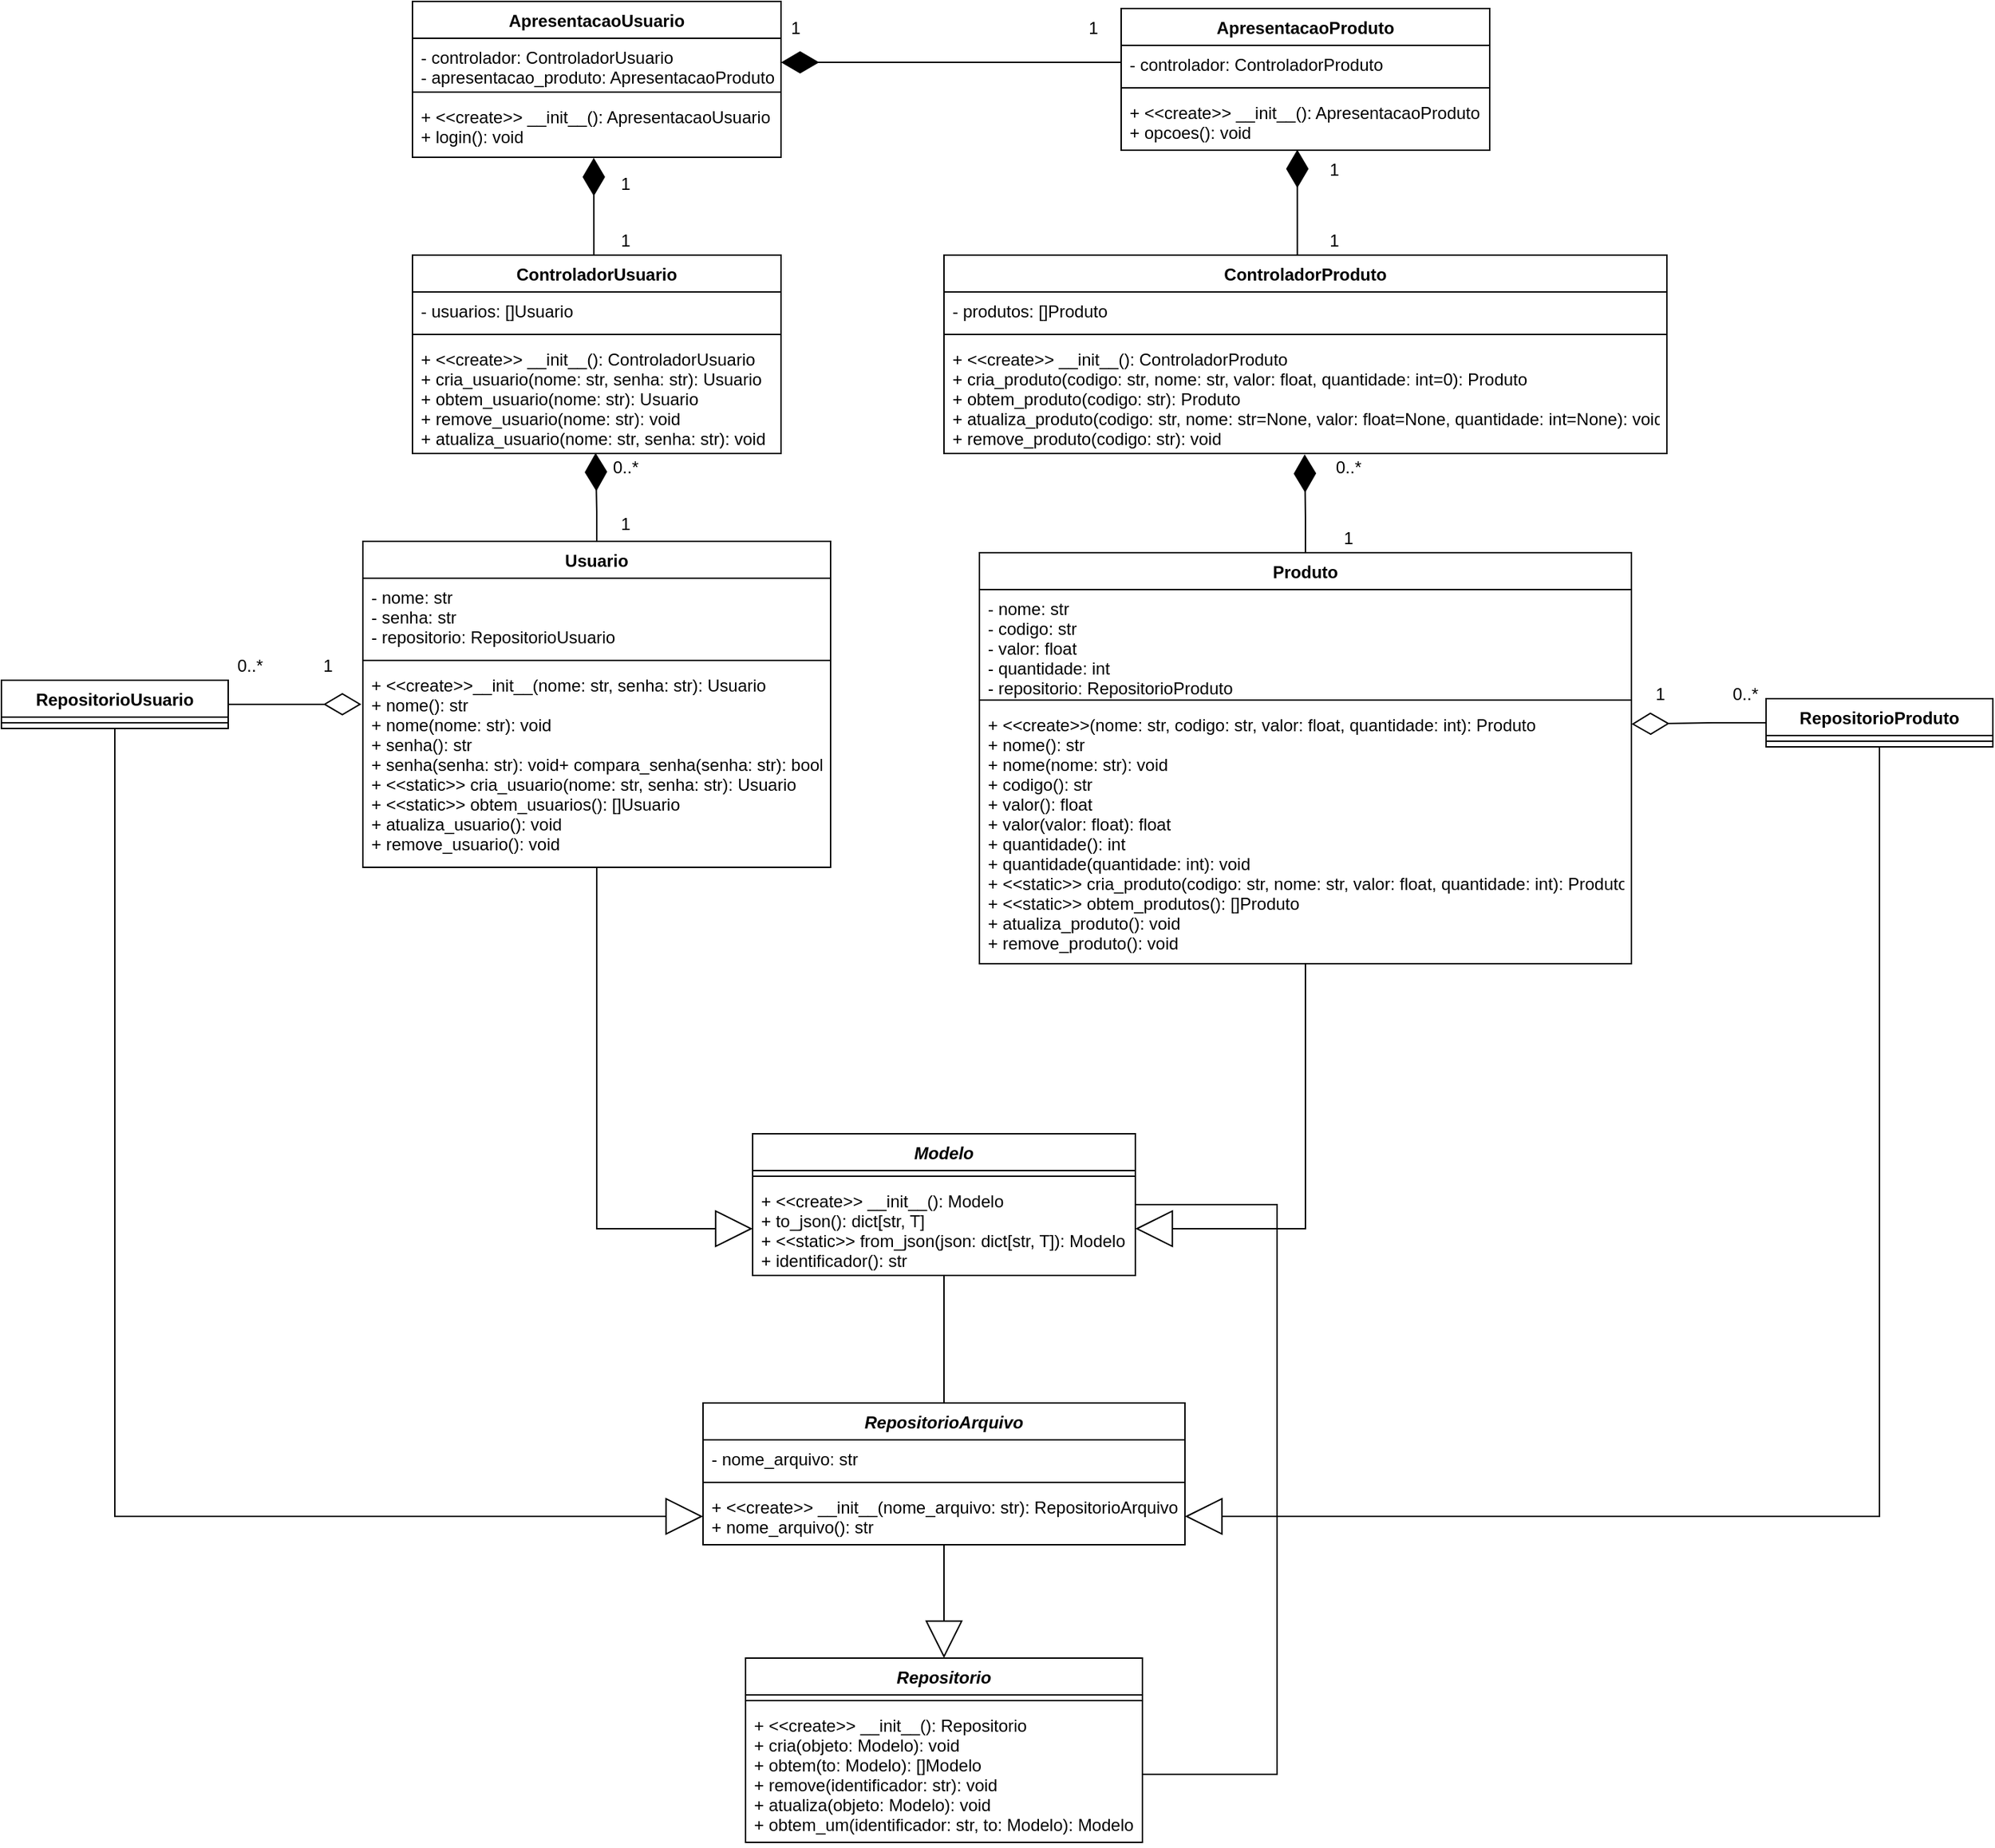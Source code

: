 <mxfile version="14.9.4" type="device"><diagram id="xESPbtG9BcrLmHbSte3v" name="Page-1"><mxGraphModel dx="2586" dy="926" grid="1" gridSize="10" guides="1" tooltips="1" connect="1" arrows="1" fold="1" page="1" pageScale="1" pageWidth="850" pageHeight="1100" math="0" shadow="0"><root><mxCell id="0"/><mxCell id="1" parent="0"/><mxCell id="spooTfYoWYVpRWsJJKMv-132" style="edgeStyle=orthogonalEdgeStyle;rounded=0;orthogonalLoop=1;jettySize=auto;html=1;entryX=0.499;entryY=1.008;entryDx=0;entryDy=0;entryPerimeter=0;startArrow=none;startFill=0;endArrow=diamondThin;endFill=1;startSize=24;endSize=24;" edge="1" parent="1" source="spooTfYoWYVpRWsJJKMv-17" target="spooTfYoWYVpRWsJJKMv-73"><mxGeometry relative="1" as="geometry"/></mxCell><mxCell id="spooTfYoWYVpRWsJJKMv-137" style="edgeStyle=orthogonalEdgeStyle;rounded=0;orthogonalLoop=1;jettySize=auto;html=1;entryX=1;entryY=0.5;entryDx=0;entryDy=0;startArrow=none;startFill=0;endArrow=block;endFill=0;startSize=24;endSize=24;" edge="1" parent="1" source="spooTfYoWYVpRWsJJKMv-17" target="spooTfYoWYVpRWsJJKMv-112"><mxGeometry relative="1" as="geometry"/></mxCell><mxCell id="spooTfYoWYVpRWsJJKMv-17" value="Produto" style="swimlane;fontStyle=1;align=center;verticalAlign=top;childLayout=stackLayout;horizontal=1;startSize=26;horizontalStack=0;resizeParent=1;resizeParentMax=0;resizeLast=0;collapsible=1;marginBottom=0;" vertex="1" parent="1"><mxGeometry x="640" y="430" width="460" height="290" as="geometry"/></mxCell><mxCell id="spooTfYoWYVpRWsJJKMv-18" value="- nome: str&#xA;- codigo: str&#xA;- valor: float&#xA;- quantidade: int&#xA;- repositorio: RepositorioProduto" style="text;strokeColor=none;fillColor=none;align=left;verticalAlign=top;spacingLeft=4;spacingRight=4;overflow=hidden;rotatable=0;points=[[0,0.5],[1,0.5]];portConstraint=eastwest;" vertex="1" parent="spooTfYoWYVpRWsJJKMv-17"><mxGeometry y="26" width="460" height="74" as="geometry"/></mxCell><mxCell id="spooTfYoWYVpRWsJJKMv-19" value="" style="line;strokeWidth=1;fillColor=none;align=left;verticalAlign=middle;spacingTop=-1;spacingLeft=3;spacingRight=3;rotatable=0;labelPosition=right;points=[];portConstraint=eastwest;" vertex="1" parent="spooTfYoWYVpRWsJJKMv-17"><mxGeometry y="100" width="460" height="8" as="geometry"/></mxCell><mxCell id="spooTfYoWYVpRWsJJKMv-20" value="+ &lt;&lt;create&gt;&gt;(nome: str, codigo: str, valor: float, quantidade: int): Produto&#xA;+ nome(): str&#xA;+ nome(nome: str): void&#xA;+ codigo(): str&#xA;+ valor(): float&#xA;+ valor(valor: float): float&#xA;+ quantidade(): int&#xA;+ quantidade(quantidade: int): void&#xA;+ &lt;&lt;static&gt;&gt; cria_produto(codigo: str, nome: str, valor: float, quantidade: int): Produto&#xA;+ &lt;&lt;static&gt;&gt; obtem_produtos(): []Produto&#xA;+ atualiza_produto(): void&#xA;+ remove_produto(): void&#xA;" style="text;strokeColor=none;fillColor=none;align=left;verticalAlign=top;spacingLeft=4;spacingRight=4;overflow=hidden;rotatable=0;points=[[0,0.5],[1,0.5]];portConstraint=eastwest;" vertex="1" parent="spooTfYoWYVpRWsJJKMv-17"><mxGeometry y="108" width="460" height="182" as="geometry"/></mxCell><mxCell id="spooTfYoWYVpRWsJJKMv-123" style="edgeStyle=orthogonalEdgeStyle;rounded=0;orthogonalLoop=1;jettySize=auto;html=1;entryX=0.497;entryY=0.995;entryDx=0;entryDy=0;entryPerimeter=0;startArrow=none;startFill=0;endArrow=diamondThin;endFill=1;startSize=24;endSize=24;" edge="1" parent="1" source="spooTfYoWYVpRWsJJKMv-21" target="spooTfYoWYVpRWsJJKMv-48"><mxGeometry relative="1" as="geometry"/></mxCell><mxCell id="spooTfYoWYVpRWsJJKMv-136" style="edgeStyle=orthogonalEdgeStyle;rounded=0;orthogonalLoop=1;jettySize=auto;html=1;entryX=0;entryY=0.5;entryDx=0;entryDy=0;startArrow=none;startFill=0;endArrow=block;endFill=0;startSize=24;endSize=24;" edge="1" parent="1" source="spooTfYoWYVpRWsJJKMv-21" target="spooTfYoWYVpRWsJJKMv-112"><mxGeometry relative="1" as="geometry"/></mxCell><mxCell id="spooTfYoWYVpRWsJJKMv-21" value="Usuario" style="swimlane;fontStyle=1;align=center;verticalAlign=top;childLayout=stackLayout;horizontal=1;startSize=26;horizontalStack=0;resizeParent=1;resizeParentMax=0;resizeLast=0;collapsible=1;marginBottom=0;" vertex="1" parent="1"><mxGeometry x="205" y="422" width="330" height="230" as="geometry"/></mxCell><mxCell id="spooTfYoWYVpRWsJJKMv-22" value="- nome: str&#xA;- senha: str&#xA;- repositorio: RepositorioUsuario" style="text;strokeColor=none;fillColor=none;align=left;verticalAlign=top;spacingLeft=4;spacingRight=4;overflow=hidden;rotatable=0;points=[[0,0.5],[1,0.5]];portConstraint=eastwest;" vertex="1" parent="spooTfYoWYVpRWsJJKMv-21"><mxGeometry y="26" width="330" height="54" as="geometry"/></mxCell><mxCell id="spooTfYoWYVpRWsJJKMv-23" value="" style="line;strokeWidth=1;fillColor=none;align=left;verticalAlign=middle;spacingTop=-1;spacingLeft=3;spacingRight=3;rotatable=0;labelPosition=right;points=[];portConstraint=eastwest;" vertex="1" parent="spooTfYoWYVpRWsJJKMv-21"><mxGeometry y="80" width="330" height="8" as="geometry"/></mxCell><mxCell id="spooTfYoWYVpRWsJJKMv-24" value="+ &lt;&lt;create&gt;&gt;__init__(nome: str, senha: str): Usuario&#xA;+ nome(): str&#xA;+ nome(nome: str): void&#xA;+ senha(): str&#xA;+ senha(senha: str): void+ compara_senha(senha: str): bool&#xA;+ &lt;&lt;static&gt;&gt; cria_usuario(nome: str, senha: str): Usuario&#xA;+ &lt;&lt;static&gt;&gt; obtem_usuarios(): []Usuario&#xA;+ atualiza_usuario(): void&#xA;+ remove_usuario(): void&#xA;" style="text;strokeColor=none;fillColor=none;align=left;verticalAlign=top;spacingLeft=4;spacingRight=4;overflow=hidden;rotatable=0;points=[[0,0.5],[1,0.5]];portConstraint=eastwest;" vertex="1" parent="spooTfYoWYVpRWsJJKMv-21"><mxGeometry y="88" width="330" height="142" as="geometry"/></mxCell><mxCell id="spooTfYoWYVpRWsJJKMv-37" value="ApresentacaoUsuario" style="swimlane;fontStyle=1;align=center;verticalAlign=top;childLayout=stackLayout;horizontal=1;startSize=26;horizontalStack=0;resizeParent=1;resizeParentMax=0;resizeLast=0;collapsible=1;marginBottom=0;" vertex="1" parent="1"><mxGeometry x="240" y="41" width="260" height="110" as="geometry"/></mxCell><mxCell id="spooTfYoWYVpRWsJJKMv-38" value="- controlador: ControladorUsuario&#xA;- apresentacao_produto: ApresentacaoProduto" style="text;strokeColor=none;fillColor=none;align=left;verticalAlign=top;spacingLeft=4;spacingRight=4;overflow=hidden;rotatable=0;points=[[0,0.5],[1,0.5]];portConstraint=eastwest;" vertex="1" parent="spooTfYoWYVpRWsJJKMv-37"><mxGeometry y="26" width="260" height="34" as="geometry"/></mxCell><mxCell id="spooTfYoWYVpRWsJJKMv-39" value="" style="line;strokeWidth=1;fillColor=none;align=left;verticalAlign=middle;spacingTop=-1;spacingLeft=3;spacingRight=3;rotatable=0;labelPosition=right;points=[];portConstraint=eastwest;" vertex="1" parent="spooTfYoWYVpRWsJJKMv-37"><mxGeometry y="60" width="260" height="8" as="geometry"/></mxCell><mxCell id="spooTfYoWYVpRWsJJKMv-40" value="+ &lt;&lt;create&gt;&gt; __init__(): ApresentacaoUsuario&#xA;+ login(): void" style="text;strokeColor=none;fillColor=none;align=left;verticalAlign=top;spacingLeft=4;spacingRight=4;overflow=hidden;rotatable=0;points=[[0,0.5],[1,0.5]];portConstraint=eastwest;" vertex="1" parent="spooTfYoWYVpRWsJJKMv-37"><mxGeometry y="68" width="260" height="42" as="geometry"/></mxCell><mxCell id="spooTfYoWYVpRWsJJKMv-120" style="edgeStyle=orthogonalEdgeStyle;rounded=0;orthogonalLoop=1;jettySize=auto;html=1;entryX=0.492;entryY=1.01;entryDx=0;entryDy=0;entryPerimeter=0;startArrow=none;startFill=0;endArrow=diamondThin;endFill=1;startSize=24;endSize=24;" edge="1" parent="1" source="spooTfYoWYVpRWsJJKMv-45" target="spooTfYoWYVpRWsJJKMv-40"><mxGeometry relative="1" as="geometry"><Array as="points"><mxPoint x="368" y="210"/><mxPoint x="368" y="210"/></Array></mxGeometry></mxCell><mxCell id="spooTfYoWYVpRWsJJKMv-45" value="ControladorUsuario" style="swimlane;fontStyle=1;align=center;verticalAlign=top;childLayout=stackLayout;horizontal=1;startSize=26;horizontalStack=0;resizeParent=1;resizeParentMax=0;resizeLast=0;collapsible=1;marginBottom=0;" vertex="1" parent="1"><mxGeometry x="240" y="220" width="260" height="140" as="geometry"/></mxCell><mxCell id="spooTfYoWYVpRWsJJKMv-46" value="- usuarios: []Usuario" style="text;strokeColor=none;fillColor=none;align=left;verticalAlign=top;spacingLeft=4;spacingRight=4;overflow=hidden;rotatable=0;points=[[0,0.5],[1,0.5]];portConstraint=eastwest;" vertex="1" parent="spooTfYoWYVpRWsJJKMv-45"><mxGeometry y="26" width="260" height="26" as="geometry"/></mxCell><mxCell id="spooTfYoWYVpRWsJJKMv-47" value="" style="line;strokeWidth=1;fillColor=none;align=left;verticalAlign=middle;spacingTop=-1;spacingLeft=3;spacingRight=3;rotatable=0;labelPosition=right;points=[];portConstraint=eastwest;" vertex="1" parent="spooTfYoWYVpRWsJJKMv-45"><mxGeometry y="52" width="260" height="8" as="geometry"/></mxCell><mxCell id="spooTfYoWYVpRWsJJKMv-48" value="+ &lt;&lt;create&gt;&gt; __init__(): ControladorUsuario&#xA;+ cria_usuario(nome: str, senha: str): Usuario&#xA;+ obtem_usuario(nome: str): Usuario&#xA;+ remove_usuario(nome: str): void&#xA;+ atualiza_usuario(nome: str, senha: str): void&#xA;" style="text;strokeColor=none;fillColor=none;align=left;verticalAlign=top;spacingLeft=4;spacingRight=4;overflow=hidden;rotatable=0;points=[[0,0.5],[1,0.5]];portConstraint=eastwest;" vertex="1" parent="spooTfYoWYVpRWsJJKMv-45"><mxGeometry y="60" width="260" height="80" as="geometry"/></mxCell><mxCell id="spooTfYoWYVpRWsJJKMv-49" value="Repositorio" style="swimlane;fontStyle=3;align=center;verticalAlign=top;childLayout=stackLayout;horizontal=1;startSize=26;horizontalStack=0;resizeParent=1;resizeParentMax=0;resizeLast=0;collapsible=1;marginBottom=0;" vertex="1" parent="1"><mxGeometry x="475" y="1210" width="280" height="130" as="geometry"/></mxCell><mxCell id="spooTfYoWYVpRWsJJKMv-51" value="" style="line;strokeWidth=1;fillColor=none;align=left;verticalAlign=middle;spacingTop=-1;spacingLeft=3;spacingRight=3;rotatable=0;labelPosition=right;points=[];portConstraint=eastwest;" vertex="1" parent="spooTfYoWYVpRWsJJKMv-49"><mxGeometry y="26" width="280" height="8" as="geometry"/></mxCell><mxCell id="spooTfYoWYVpRWsJJKMv-52" value="+ &lt;&lt;create&gt;&gt; __init__(): Repositorio&#xA;+ cria(objeto: Modelo): void&#xA;+ obtem(to: Modelo): []Modelo&#xA;+ remove(identificador: str): void&#xA;+ atualiza(objeto: Modelo): void&#xA;+ obtem_um(identificador: str, to: Modelo): Modelo" style="text;strokeColor=none;fillColor=none;align=left;verticalAlign=top;spacingLeft=4;spacingRight=4;overflow=hidden;rotatable=0;points=[[0,0.5],[1,0.5]];portConstraint=eastwest;" vertex="1" parent="spooTfYoWYVpRWsJJKMv-49"><mxGeometry y="34" width="280" height="96" as="geometry"/></mxCell><mxCell id="spooTfYoWYVpRWsJJKMv-138" style="edgeStyle=orthogonalEdgeStyle;rounded=0;orthogonalLoop=1;jettySize=auto;html=1;entryX=-0.003;entryY=0.19;entryDx=0;entryDy=0;entryPerimeter=0;startArrow=none;startFill=0;endArrow=diamondThin;endFill=0;startSize=24;endSize=24;" edge="1" parent="1" source="spooTfYoWYVpRWsJJKMv-58" target="spooTfYoWYVpRWsJJKMv-24"><mxGeometry relative="1" as="geometry"/></mxCell><mxCell id="spooTfYoWYVpRWsJJKMv-144" style="edgeStyle=orthogonalEdgeStyle;rounded=0;orthogonalLoop=1;jettySize=auto;html=1;entryX=0;entryY=0.5;entryDx=0;entryDy=0;startArrow=none;startFill=0;endArrow=block;endFill=0;startSize=24;endSize=24;" edge="1" parent="1" source="spooTfYoWYVpRWsJJKMv-58" target="spooTfYoWYVpRWsJJKMv-118"><mxGeometry relative="1" as="geometry"/></mxCell><mxCell id="spooTfYoWYVpRWsJJKMv-58" value="RepositorioUsuario" style="swimlane;fontStyle=1;align=center;verticalAlign=top;childLayout=stackLayout;horizontal=1;startSize=26;horizontalStack=0;resizeParent=1;resizeParentMax=0;resizeLast=0;collapsible=1;marginBottom=0;" vertex="1" parent="1"><mxGeometry x="-50" y="520" width="160" height="34" as="geometry"/></mxCell><mxCell id="spooTfYoWYVpRWsJJKMv-60" value="" style="line;strokeWidth=1;fillColor=none;align=left;verticalAlign=middle;spacingTop=-1;spacingLeft=3;spacingRight=3;rotatable=0;labelPosition=right;points=[];portConstraint=eastwest;" vertex="1" parent="spooTfYoWYVpRWsJJKMv-58"><mxGeometry y="26" width="160" height="8" as="geometry"/></mxCell><mxCell id="spooTfYoWYVpRWsJJKMv-139" style="edgeStyle=orthogonalEdgeStyle;rounded=0;orthogonalLoop=1;jettySize=auto;html=1;entryX=1;entryY=0.071;entryDx=0;entryDy=0;entryPerimeter=0;startArrow=none;startFill=0;endArrow=diamondThin;endFill=0;startSize=24;endSize=24;" edge="1" parent="1" source="spooTfYoWYVpRWsJJKMv-62" target="spooTfYoWYVpRWsJJKMv-20"><mxGeometry relative="1" as="geometry"/></mxCell><mxCell id="spooTfYoWYVpRWsJJKMv-145" style="edgeStyle=orthogonalEdgeStyle;rounded=0;orthogonalLoop=1;jettySize=auto;html=1;startArrow=none;startFill=0;endArrow=block;endFill=0;startSize=24;endSize=24;" edge="1" parent="1" source="spooTfYoWYVpRWsJJKMv-62" target="spooTfYoWYVpRWsJJKMv-118"><mxGeometry relative="1" as="geometry"/></mxCell><mxCell id="spooTfYoWYVpRWsJJKMv-62" value="RepositorioProduto" style="swimlane;fontStyle=1;align=center;verticalAlign=top;childLayout=stackLayout;horizontal=1;startSize=26;horizontalStack=0;resizeParent=1;resizeParentMax=0;resizeLast=0;collapsible=1;marginBottom=0;" vertex="1" parent="1"><mxGeometry x="1195" y="533" width="160" height="34" as="geometry"/></mxCell><mxCell id="spooTfYoWYVpRWsJJKMv-64" value="" style="line;strokeWidth=1;fillColor=none;align=left;verticalAlign=middle;spacingTop=-1;spacingLeft=3;spacingRight=3;rotatable=0;labelPosition=right;points=[];portConstraint=eastwest;" vertex="1" parent="spooTfYoWYVpRWsJJKMv-62"><mxGeometry y="26" width="160" height="8" as="geometry"/></mxCell><mxCell id="spooTfYoWYVpRWsJJKMv-126" style="edgeStyle=orthogonalEdgeStyle;rounded=0;orthogonalLoop=1;jettySize=auto;html=1;startArrow=none;startFill=0;endArrow=diamondThin;endFill=1;startSize=24;endSize=24;" edge="1" parent="1" source="spooTfYoWYVpRWsJJKMv-66" target="spooTfYoWYVpRWsJJKMv-38"><mxGeometry relative="1" as="geometry"><Array as="points"><mxPoint x="680" y="84"/><mxPoint x="680" y="84"/></Array></mxGeometry></mxCell><mxCell id="spooTfYoWYVpRWsJJKMv-66" value="ApresentacaoProduto" style="swimlane;fontStyle=1;align=center;verticalAlign=top;childLayout=stackLayout;horizontal=1;startSize=26;horizontalStack=0;resizeParent=1;resizeParentMax=0;resizeLast=0;collapsible=1;marginBottom=0;" vertex="1" parent="1"><mxGeometry x="740" y="46" width="260" height="100" as="geometry"/></mxCell><mxCell id="spooTfYoWYVpRWsJJKMv-67" value="- controlador: ControladorProduto" style="text;strokeColor=none;fillColor=none;align=left;verticalAlign=top;spacingLeft=4;spacingRight=4;overflow=hidden;rotatable=0;points=[[0,0.5],[1,0.5]];portConstraint=eastwest;" vertex="1" parent="spooTfYoWYVpRWsJJKMv-66"><mxGeometry y="26" width="260" height="26" as="geometry"/></mxCell><mxCell id="spooTfYoWYVpRWsJJKMv-68" value="" style="line;strokeWidth=1;fillColor=none;align=left;verticalAlign=middle;spacingTop=-1;spacingLeft=3;spacingRight=3;rotatable=0;labelPosition=right;points=[];portConstraint=eastwest;" vertex="1" parent="spooTfYoWYVpRWsJJKMv-66"><mxGeometry y="52" width="260" height="8" as="geometry"/></mxCell><mxCell id="spooTfYoWYVpRWsJJKMv-69" value="+ &lt;&lt;create&gt;&gt; __init__(): ApresentacaoProduto&#xA;+ opcoes(): void" style="text;strokeColor=none;fillColor=none;align=left;verticalAlign=top;spacingLeft=4;spacingRight=4;overflow=hidden;rotatable=0;points=[[0,0.5],[1,0.5]];portConstraint=eastwest;" vertex="1" parent="spooTfYoWYVpRWsJJKMv-66"><mxGeometry y="60" width="260" height="40" as="geometry"/></mxCell><mxCell id="spooTfYoWYVpRWsJJKMv-127" style="edgeStyle=orthogonalEdgeStyle;rounded=0;orthogonalLoop=1;jettySize=auto;html=1;entryX=0.478;entryY=0.992;entryDx=0;entryDy=0;entryPerimeter=0;startArrow=none;startFill=0;endArrow=diamondThin;endFill=1;startSize=24;endSize=24;" edge="1" parent="1" source="spooTfYoWYVpRWsJJKMv-70" target="spooTfYoWYVpRWsJJKMv-69"><mxGeometry relative="1" as="geometry"><Array as="points"><mxPoint x="864" y="193"/></Array></mxGeometry></mxCell><mxCell id="spooTfYoWYVpRWsJJKMv-70" value="ControladorProduto" style="swimlane;fontStyle=1;align=center;verticalAlign=top;childLayout=stackLayout;horizontal=1;startSize=26;horizontalStack=0;resizeParent=1;resizeParentMax=0;resizeLast=0;collapsible=1;marginBottom=0;" vertex="1" parent="1"><mxGeometry x="615" y="220" width="510" height="140" as="geometry"/></mxCell><mxCell id="spooTfYoWYVpRWsJJKMv-71" value="- produtos: []Produto" style="text;strokeColor=none;fillColor=none;align=left;verticalAlign=top;spacingLeft=4;spacingRight=4;overflow=hidden;rotatable=0;points=[[0,0.5],[1,0.5]];portConstraint=eastwest;" vertex="1" parent="spooTfYoWYVpRWsJJKMv-70"><mxGeometry y="26" width="510" height="26" as="geometry"/></mxCell><mxCell id="spooTfYoWYVpRWsJJKMv-72" value="" style="line;strokeWidth=1;fillColor=none;align=left;verticalAlign=middle;spacingTop=-1;spacingLeft=3;spacingRight=3;rotatable=0;labelPosition=right;points=[];portConstraint=eastwest;" vertex="1" parent="spooTfYoWYVpRWsJJKMv-70"><mxGeometry y="52" width="510" height="8" as="geometry"/></mxCell><mxCell id="spooTfYoWYVpRWsJJKMv-73" value="+ &lt;&lt;create&gt;&gt; __init__(): ControladorProduto&#xA;+ cria_produto(codigo: str, nome: str, valor: float, quantidade: int=0): Produto&#xA;+ obtem_produto(codigo: str): Produto&#xA;+ atualiza_produto(codigo: str, nome: str=None, valor: float=None, quantidade: int=None): void&#xA;+ remove_produto(codigo: str): void&#xA;" style="text;strokeColor=none;fillColor=none;align=left;verticalAlign=top;spacingLeft=4;spacingRight=4;overflow=hidden;rotatable=0;points=[[0,0.5],[1,0.5]];portConstraint=eastwest;" vertex="1" parent="spooTfYoWYVpRWsJJKMv-70"><mxGeometry y="60" width="510" height="80" as="geometry"/></mxCell><mxCell id="spooTfYoWYVpRWsJJKMv-147" style="edgeStyle=orthogonalEdgeStyle;rounded=0;orthogonalLoop=1;jettySize=auto;html=1;entryX=0.5;entryY=0;entryDx=0;entryDy=0;startArrow=none;startFill=0;endArrow=none;endFill=0;startSize=24;endSize=24;" edge="1" parent="1" source="spooTfYoWYVpRWsJJKMv-109" target="spooTfYoWYVpRWsJJKMv-115"><mxGeometry relative="1" as="geometry"/></mxCell><mxCell id="spooTfYoWYVpRWsJJKMv-148" style="edgeStyle=orthogonalEdgeStyle;rounded=0;orthogonalLoop=1;jettySize=auto;html=1;entryX=1;entryY=0.5;entryDx=0;entryDy=0;startArrow=none;startFill=0;endArrow=none;endFill=0;startSize=24;endSize=24;" edge="1" parent="1" source="spooTfYoWYVpRWsJJKMv-109" target="spooTfYoWYVpRWsJJKMv-52"><mxGeometry relative="1" as="geometry"><Array as="points"><mxPoint x="850" y="890"/><mxPoint x="850" y="1292"/></Array></mxGeometry></mxCell><mxCell id="spooTfYoWYVpRWsJJKMv-109" value="Modelo" style="swimlane;fontStyle=3;align=center;verticalAlign=top;childLayout=stackLayout;horizontal=1;startSize=26;horizontalStack=0;resizeParent=1;resizeParentMax=0;resizeLast=0;collapsible=1;marginBottom=0;" vertex="1" parent="1"><mxGeometry x="480" y="840" width="270" height="100" as="geometry"/></mxCell><mxCell id="spooTfYoWYVpRWsJJKMv-111" value="" style="line;strokeWidth=1;fillColor=none;align=left;verticalAlign=middle;spacingTop=-1;spacingLeft=3;spacingRight=3;rotatable=0;labelPosition=right;points=[];portConstraint=eastwest;" vertex="1" parent="spooTfYoWYVpRWsJJKMv-109"><mxGeometry y="26" width="270" height="8" as="geometry"/></mxCell><mxCell id="spooTfYoWYVpRWsJJKMv-112" value="+ &lt;&lt;create&gt;&gt; __init__(): Modelo&#xA;+ to_json(): dict[str, T]&#xA;+ &lt;&lt;static&gt;&gt; from_json(json: dict[str, T]): Modelo&#xA;+ identificador(): str" style="text;strokeColor=none;fillColor=none;align=left;verticalAlign=top;spacingLeft=4;spacingRight=4;overflow=hidden;rotatable=0;points=[[0,0.5],[1,0.5]];portConstraint=eastwest;" vertex="1" parent="spooTfYoWYVpRWsJJKMv-109"><mxGeometry y="34" width="270" height="66" as="geometry"/></mxCell><mxCell id="spooTfYoWYVpRWsJJKMv-146" style="edgeStyle=orthogonalEdgeStyle;rounded=0;orthogonalLoop=1;jettySize=auto;html=1;startArrow=none;startFill=0;endArrow=block;endFill=0;startSize=24;endSize=24;" edge="1" parent="1" source="spooTfYoWYVpRWsJJKMv-115" target="spooTfYoWYVpRWsJJKMv-49"><mxGeometry relative="1" as="geometry"/></mxCell><mxCell id="spooTfYoWYVpRWsJJKMv-115" value="RepositorioArquivo" style="swimlane;fontStyle=3;align=center;verticalAlign=top;childLayout=stackLayout;horizontal=1;startSize=26;horizontalStack=0;resizeParent=1;resizeParentMax=0;resizeLast=0;collapsible=1;marginBottom=0;" vertex="1" parent="1"><mxGeometry x="445" y="1030" width="340" height="100" as="geometry"/></mxCell><mxCell id="spooTfYoWYVpRWsJJKMv-116" value="- nome_arquivo: str" style="text;strokeColor=none;fillColor=none;align=left;verticalAlign=top;spacingLeft=4;spacingRight=4;overflow=hidden;rotatable=0;points=[[0,0.5],[1,0.5]];portConstraint=eastwest;" vertex="1" parent="spooTfYoWYVpRWsJJKMv-115"><mxGeometry y="26" width="340" height="26" as="geometry"/></mxCell><mxCell id="spooTfYoWYVpRWsJJKMv-117" value="" style="line;strokeWidth=1;fillColor=none;align=left;verticalAlign=middle;spacingTop=-1;spacingLeft=3;spacingRight=3;rotatable=0;labelPosition=right;points=[];portConstraint=eastwest;" vertex="1" parent="spooTfYoWYVpRWsJJKMv-115"><mxGeometry y="52" width="340" height="8" as="geometry"/></mxCell><mxCell id="spooTfYoWYVpRWsJJKMv-118" value="+ &lt;&lt;create&gt;&gt; __init__(nome_arquivo: str): RepositorioArquivo&#xA;+ nome_arquivo(): str" style="text;strokeColor=none;fillColor=none;align=left;verticalAlign=top;spacingLeft=4;spacingRight=4;overflow=hidden;rotatable=0;points=[[0,0.5],[1,0.5]];portConstraint=eastwest;" vertex="1" parent="spooTfYoWYVpRWsJJKMv-115"><mxGeometry y="60" width="340" height="40" as="geometry"/></mxCell><mxCell id="spooTfYoWYVpRWsJJKMv-121" value="1" style="text;html=1;align=center;verticalAlign=middle;resizable=0;points=[];autosize=1;strokeColor=none;" vertex="1" parent="1"><mxGeometry x="380" y="160" width="20" height="20" as="geometry"/></mxCell><mxCell id="spooTfYoWYVpRWsJJKMv-122" value="1" style="text;html=1;align=center;verticalAlign=middle;resizable=0;points=[];autosize=1;strokeColor=none;" vertex="1" parent="1"><mxGeometry x="380" y="200" width="20" height="20" as="geometry"/></mxCell><mxCell id="spooTfYoWYVpRWsJJKMv-124" value="0..*" style="text;html=1;align=center;verticalAlign=middle;resizable=0;points=[];autosize=1;strokeColor=none;" vertex="1" parent="1"><mxGeometry x="375" y="360" width="30" height="20" as="geometry"/></mxCell><mxCell id="spooTfYoWYVpRWsJJKMv-125" value="1" style="text;html=1;align=center;verticalAlign=middle;resizable=0;points=[];autosize=1;strokeColor=none;" vertex="1" parent="1"><mxGeometry x="380" y="400" width="20" height="20" as="geometry"/></mxCell><mxCell id="spooTfYoWYVpRWsJJKMv-128" value="1" style="text;html=1;align=center;verticalAlign=middle;resizable=0;points=[];autosize=1;strokeColor=none;" vertex="1" parent="1"><mxGeometry x="880" y="150" width="20" height="20" as="geometry"/></mxCell><mxCell id="spooTfYoWYVpRWsJJKMv-129" value="1" style="text;html=1;align=center;verticalAlign=middle;resizable=0;points=[];autosize=1;strokeColor=none;" vertex="1" parent="1"><mxGeometry x="880" y="200" width="20" height="20" as="geometry"/></mxCell><mxCell id="spooTfYoWYVpRWsJJKMv-130" value="1" style="text;html=1;align=center;verticalAlign=middle;resizable=0;points=[];autosize=1;strokeColor=none;" vertex="1" parent="1"><mxGeometry x="500" y="50" width="20" height="20" as="geometry"/></mxCell><mxCell id="spooTfYoWYVpRWsJJKMv-131" value="1" style="text;html=1;align=center;verticalAlign=middle;resizable=0;points=[];autosize=1;strokeColor=none;" vertex="1" parent="1"><mxGeometry x="710" y="50" width="20" height="20" as="geometry"/></mxCell><mxCell id="spooTfYoWYVpRWsJJKMv-133" value="0..*" style="text;html=1;align=center;verticalAlign=middle;resizable=0;points=[];autosize=1;strokeColor=none;" vertex="1" parent="1"><mxGeometry x="885" y="360" width="30" height="20" as="geometry"/></mxCell><mxCell id="spooTfYoWYVpRWsJJKMv-134" value="1" style="text;html=1;align=center;verticalAlign=middle;resizable=0;points=[];autosize=1;strokeColor=none;" vertex="1" parent="1"><mxGeometry x="890" y="410" width="20" height="20" as="geometry"/></mxCell><mxCell id="spooTfYoWYVpRWsJJKMv-140" value="1" style="text;html=1;align=center;verticalAlign=middle;resizable=0;points=[];autosize=1;strokeColor=none;" vertex="1" parent="1"><mxGeometry x="1110" y="520" width="20" height="20" as="geometry"/></mxCell><mxCell id="spooTfYoWYVpRWsJJKMv-141" value="0..*" style="text;html=1;align=center;verticalAlign=middle;resizable=0;points=[];autosize=1;strokeColor=none;" vertex="1" parent="1"><mxGeometry x="1165" y="520" width="30" height="20" as="geometry"/></mxCell><mxCell id="spooTfYoWYVpRWsJJKMv-142" value="1" style="text;html=1;align=center;verticalAlign=middle;resizable=0;points=[];autosize=1;strokeColor=none;" vertex="1" parent="1"><mxGeometry x="170" y="500" width="20" height="20" as="geometry"/></mxCell><mxCell id="spooTfYoWYVpRWsJJKMv-143" value="0..*" style="text;html=1;align=center;verticalAlign=middle;resizable=0;points=[];autosize=1;strokeColor=none;" vertex="1" parent="1"><mxGeometry x="110" y="500" width="30" height="20" as="geometry"/></mxCell></root></mxGraphModel></diagram></mxfile>